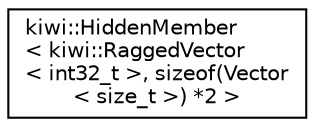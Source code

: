 digraph "Graphical Class Hierarchy"
{
 // LATEX_PDF_SIZE
  edge [fontname="Helvetica",fontsize="10",labelfontname="Helvetica",labelfontsize="10"];
  node [fontname="Helvetica",fontsize="10",shape=record];
  rankdir="LR";
  Node0 [label="kiwi::HiddenMember\l\< kiwi::RaggedVector\l\< int32_t \>, sizeof(Vector\l\< size_t \>) *2 \>",height=0.2,width=0.4,color="black", fillcolor="white", style="filled",URL="$classkiwi_1_1HiddenMember.html",tooltip=" "];
}
